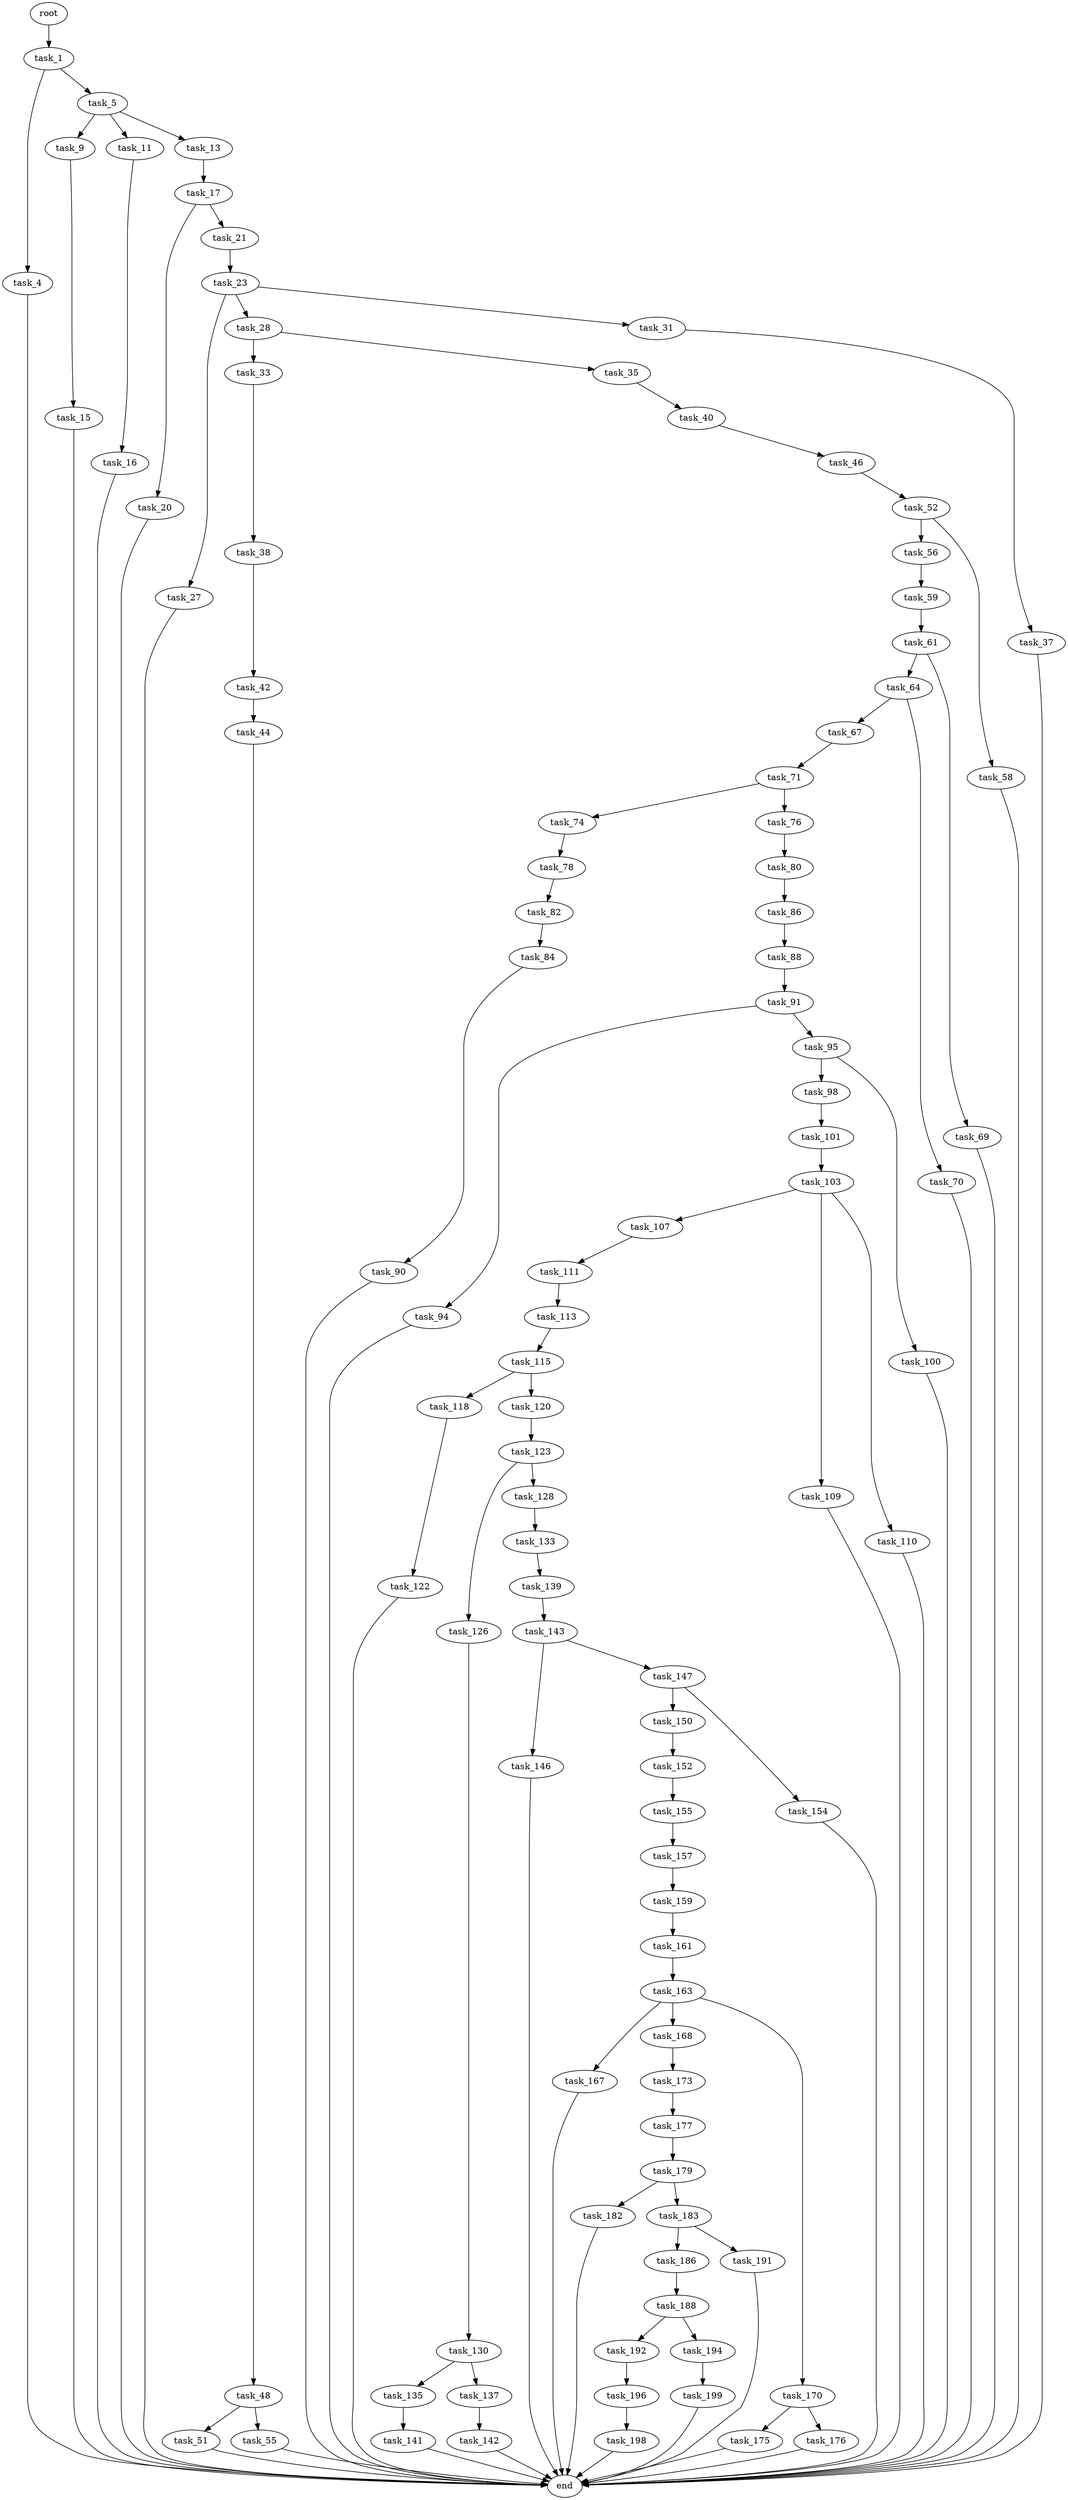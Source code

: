 digraph G {
  root [size="0.000000"];
  task_1 [size="434822173578.000000"];
  task_4 [size="20570961964.000000"];
  task_5 [size="4430708599.000000"];
  task_9 [size="9660699680.000000"];
  task_11 [size="1725817359.000000"];
  task_13 [size="7732109468.000000"];
  task_15 [size="9101081447.000000"];
  task_16 [size="1301416686.000000"];
  task_17 [size="758976569966.000000"];
  task_20 [size="732780036.000000"];
  task_21 [size="8589934592.000000"];
  task_23 [size="14797720478.000000"];
  task_27 [size="8665573061.000000"];
  task_28 [size="549755813888.000000"];
  task_31 [size="125011244447.000000"];
  task_33 [size="549755813888.000000"];
  task_35 [size="16570000167.000000"];
  task_37 [size="167726967628.000000"];
  task_38 [size="782757789696.000000"];
  task_40 [size="6719785762.000000"];
  task_42 [size="41099964349.000000"];
  task_44 [size="30076995284.000000"];
  task_46 [size="130857616046.000000"];
  task_48 [size="2164334118.000000"];
  task_51 [size="333234711991.000000"];
  task_52 [size="134217728000.000000"];
  task_55 [size="45139544731.000000"];
  task_56 [size="12166986463.000000"];
  task_58 [size="38759870129.000000"];
  task_59 [size="194944852775.000000"];
  task_61 [size="248994821792.000000"];
  task_64 [size="5313230552.000000"];
  task_67 [size="231928233984.000000"];
  task_69 [size="782757789696.000000"];
  task_70 [size="755965193838.000000"];
  task_71 [size="747393662267.000000"];
  task_74 [size="134217728000.000000"];
  task_76 [size="22342160871.000000"];
  task_78 [size="773060741494.000000"];
  task_80 [size="12599284086.000000"];
  task_82 [size="8589934592.000000"];
  task_84 [size="234422243015.000000"];
  task_86 [size="231928233984.000000"];
  task_88 [size="109140397836.000000"];
  task_90 [size="8896082737.000000"];
  task_91 [size="68719476736.000000"];
  task_94 [size="9152025387.000000"];
  task_95 [size="84233555203.000000"];
  task_98 [size="8229796879.000000"];
  task_100 [size="34638329819.000000"];
  task_101 [size="134217728000.000000"];
  task_103 [size="6877879071.000000"];
  task_107 [size="1619341244.000000"];
  task_109 [size="554795591125.000000"];
  task_110 [size="134217728000.000000"];
  task_111 [size="17112552300.000000"];
  task_113 [size="35293874405.000000"];
  task_115 [size="440885748141.000000"];
  task_118 [size="368293445632.000000"];
  task_120 [size="368293445632.000000"];
  task_122 [size="189211581980.000000"];
  task_123 [size="10961247368.000000"];
  task_126 [size="12001358119.000000"];
  task_128 [size="2308631078.000000"];
  task_130 [size="23588054798.000000"];
  task_133 [size="8589934592.000000"];
  task_135 [size="432844364965.000000"];
  task_137 [size="37790576280.000000"];
  task_139 [size="782757789696.000000"];
  task_141 [size="8589934592.000000"];
  task_142 [size="31101524198.000000"];
  task_143 [size="766138288077.000000"];
  task_146 [size="47989043087.000000"];
  task_147 [size="272619565945.000000"];
  task_150 [size="32133427224.000000"];
  task_152 [size="231928233984.000000"];
  task_154 [size="760091020474.000000"];
  task_155 [size="470511725268.000000"];
  task_157 [size="2957145694.000000"];
  task_159 [size="8589934592.000000"];
  task_161 [size="429316013152.000000"];
  task_163 [size="2586736045.000000"];
  task_167 [size="68719476736.000000"];
  task_168 [size="186369416161.000000"];
  task_170 [size="8589934592.000000"];
  task_173 [size="843498773053.000000"];
  task_175 [size="68719476736.000000"];
  task_176 [size="368293445632.000000"];
  task_177 [size="782757789696.000000"];
  task_179 [size="32321475389.000000"];
  task_182 [size="156997588563.000000"];
  task_183 [size="96256529750.000000"];
  task_186 [size="129725201513.000000"];
  task_188 [size="105097581777.000000"];
  task_191 [size="254388770863.000000"];
  task_192 [size="782757789696.000000"];
  task_194 [size="5408294376.000000"];
  task_196 [size="368293445632.000000"];
  task_198 [size="134217728000.000000"];
  task_199 [size="16579098496.000000"];
  end [size="0.000000"];

  root -> task_1 [size="1.000000"];
  task_1 -> task_4 [size="411041792.000000"];
  task_1 -> task_5 [size="411041792.000000"];
  task_4 -> end [size="1.000000"];
  task_5 -> task_9 [size="75497472.000000"];
  task_5 -> task_11 [size="75497472.000000"];
  task_5 -> task_13 [size="75497472.000000"];
  task_9 -> task_15 [size="209715200.000000"];
  task_11 -> task_16 [size="33554432.000000"];
  task_13 -> task_17 [size="209715200.000000"];
  task_15 -> end [size="1.000000"];
  task_16 -> end [size="1.000000"];
  task_17 -> task_20 [size="536870912.000000"];
  task_17 -> task_21 [size="536870912.000000"];
  task_20 -> end [size="1.000000"];
  task_21 -> task_23 [size="33554432.000000"];
  task_23 -> task_27 [size="301989888.000000"];
  task_23 -> task_28 [size="301989888.000000"];
  task_23 -> task_31 [size="301989888.000000"];
  task_27 -> end [size="1.000000"];
  task_28 -> task_33 [size="536870912.000000"];
  task_28 -> task_35 [size="536870912.000000"];
  task_31 -> task_37 [size="134217728.000000"];
  task_33 -> task_38 [size="536870912.000000"];
  task_35 -> task_40 [size="301989888.000000"];
  task_37 -> end [size="1.000000"];
  task_38 -> task_42 [size="679477248.000000"];
  task_40 -> task_46 [size="33554432.000000"];
  task_42 -> task_44 [size="33554432.000000"];
  task_44 -> task_48 [size="679477248.000000"];
  task_46 -> task_52 [size="134217728.000000"];
  task_48 -> task_51 [size="134217728.000000"];
  task_48 -> task_55 [size="134217728.000000"];
  task_51 -> end [size="1.000000"];
  task_52 -> task_56 [size="209715200.000000"];
  task_52 -> task_58 [size="209715200.000000"];
  task_55 -> end [size="1.000000"];
  task_56 -> task_59 [size="33554432.000000"];
  task_58 -> end [size="1.000000"];
  task_59 -> task_61 [size="301989888.000000"];
  task_61 -> task_64 [size="209715200.000000"];
  task_61 -> task_69 [size="209715200.000000"];
  task_64 -> task_67 [size="411041792.000000"];
  task_64 -> task_70 [size="411041792.000000"];
  task_67 -> task_71 [size="301989888.000000"];
  task_69 -> end [size="1.000000"];
  task_70 -> end [size="1.000000"];
  task_71 -> task_74 [size="536870912.000000"];
  task_71 -> task_76 [size="536870912.000000"];
  task_74 -> task_78 [size="209715200.000000"];
  task_76 -> task_80 [size="536870912.000000"];
  task_78 -> task_82 [size="536870912.000000"];
  task_80 -> task_86 [size="301989888.000000"];
  task_82 -> task_84 [size="33554432.000000"];
  task_84 -> task_90 [size="209715200.000000"];
  task_86 -> task_88 [size="301989888.000000"];
  task_88 -> task_91 [size="209715200.000000"];
  task_90 -> end [size="1.000000"];
  task_91 -> task_94 [size="134217728.000000"];
  task_91 -> task_95 [size="134217728.000000"];
  task_94 -> end [size="1.000000"];
  task_95 -> task_98 [size="301989888.000000"];
  task_95 -> task_100 [size="301989888.000000"];
  task_98 -> task_101 [size="134217728.000000"];
  task_100 -> end [size="1.000000"];
  task_101 -> task_103 [size="209715200.000000"];
  task_103 -> task_107 [size="838860800.000000"];
  task_103 -> task_109 [size="838860800.000000"];
  task_103 -> task_110 [size="838860800.000000"];
  task_107 -> task_111 [size="134217728.000000"];
  task_109 -> end [size="1.000000"];
  task_110 -> end [size="1.000000"];
  task_111 -> task_113 [size="679477248.000000"];
  task_113 -> task_115 [size="134217728.000000"];
  task_115 -> task_118 [size="411041792.000000"];
  task_115 -> task_120 [size="411041792.000000"];
  task_118 -> task_122 [size="411041792.000000"];
  task_120 -> task_123 [size="411041792.000000"];
  task_122 -> end [size="1.000000"];
  task_123 -> task_126 [size="209715200.000000"];
  task_123 -> task_128 [size="209715200.000000"];
  task_126 -> task_130 [size="209715200.000000"];
  task_128 -> task_133 [size="75497472.000000"];
  task_130 -> task_135 [size="411041792.000000"];
  task_130 -> task_137 [size="411041792.000000"];
  task_133 -> task_139 [size="33554432.000000"];
  task_135 -> task_141 [size="679477248.000000"];
  task_137 -> task_142 [size="838860800.000000"];
  task_139 -> task_143 [size="679477248.000000"];
  task_141 -> end [size="1.000000"];
  task_142 -> end [size="1.000000"];
  task_143 -> task_146 [size="679477248.000000"];
  task_143 -> task_147 [size="679477248.000000"];
  task_146 -> end [size="1.000000"];
  task_147 -> task_150 [size="411041792.000000"];
  task_147 -> task_154 [size="411041792.000000"];
  task_150 -> task_152 [size="679477248.000000"];
  task_152 -> task_155 [size="301989888.000000"];
  task_154 -> end [size="1.000000"];
  task_155 -> task_157 [size="411041792.000000"];
  task_157 -> task_159 [size="75497472.000000"];
  task_159 -> task_161 [size="33554432.000000"];
  task_161 -> task_163 [size="411041792.000000"];
  task_163 -> task_167 [size="75497472.000000"];
  task_163 -> task_168 [size="75497472.000000"];
  task_163 -> task_170 [size="75497472.000000"];
  task_167 -> end [size="1.000000"];
  task_168 -> task_173 [size="209715200.000000"];
  task_170 -> task_175 [size="33554432.000000"];
  task_170 -> task_176 [size="33554432.000000"];
  task_173 -> task_177 [size="679477248.000000"];
  task_175 -> end [size="1.000000"];
  task_176 -> end [size="1.000000"];
  task_177 -> task_179 [size="679477248.000000"];
  task_179 -> task_182 [size="33554432.000000"];
  task_179 -> task_183 [size="33554432.000000"];
  task_182 -> end [size="1.000000"];
  task_183 -> task_186 [size="209715200.000000"];
  task_183 -> task_191 [size="209715200.000000"];
  task_186 -> task_188 [size="301989888.000000"];
  task_188 -> task_192 [size="209715200.000000"];
  task_188 -> task_194 [size="209715200.000000"];
  task_191 -> end [size="1.000000"];
  task_192 -> task_196 [size="679477248.000000"];
  task_194 -> task_199 [size="411041792.000000"];
  task_196 -> task_198 [size="411041792.000000"];
  task_198 -> end [size="1.000000"];
  task_199 -> end [size="1.000000"];
}
